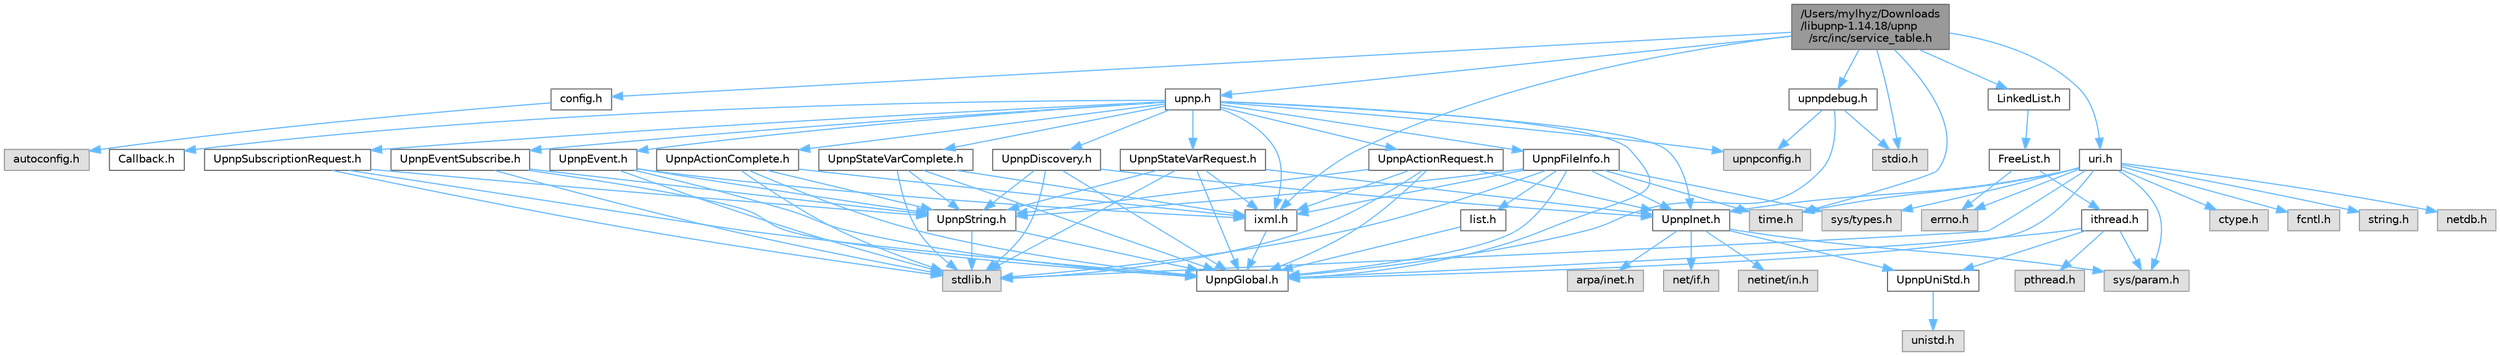 digraph "/Users/mylhyz/Downloads/libupnp-1.14.18/upnp/src/inc/service_table.h"
{
 // LATEX_PDF_SIZE
  bgcolor="transparent";
  edge [fontname=Helvetica,fontsize=10,labelfontname=Helvetica,labelfontsize=10];
  node [fontname=Helvetica,fontsize=10,shape=box,height=0.2,width=0.4];
  Node1 [id="Node000001",label="/Users/mylhyz/Downloads\l/libupnp-1.14.18/upnp\l/src/inc/service_table.h",height=0.2,width=0.4,color="gray40", fillcolor="grey60", style="filled", fontcolor="black",tooltip=" "];
  Node1 -> Node2 [id="edge1_Node000001_Node000002",color="steelblue1",style="solid",tooltip=" "];
  Node2 [id="Node000002",label="LinkedList.h",height=0.2,width=0.4,color="grey40", fillcolor="white", style="filled",URL="$LinkedList_8h.html",tooltip=" "];
  Node2 -> Node3 [id="edge2_Node000002_Node000003",color="steelblue1",style="solid",tooltip=" "];
  Node3 [id="Node000003",label="FreeList.h",height=0.2,width=0.4,color="grey40", fillcolor="white", style="filled",URL="$FreeList_8h.html",tooltip=" "];
  Node3 -> Node4 [id="edge3_Node000003_Node000004",color="steelblue1",style="solid",tooltip=" "];
  Node4 [id="Node000004",label="ithread.h",height=0.2,width=0.4,color="grey40", fillcolor="white", style="filled",URL="$ithread_8h.html",tooltip=" "];
  Node4 -> Node5 [id="edge4_Node000004_Node000005",color="steelblue1",style="solid",tooltip=" "];
  Node5 [id="Node000005",label="sys/param.h",height=0.2,width=0.4,color="grey60", fillcolor="#E0E0E0", style="filled",tooltip=" "];
  Node4 -> Node6 [id="edge5_Node000004_Node000006",color="steelblue1",style="solid",tooltip=" "];
  Node6 [id="Node000006",label="UpnpGlobal.h",height=0.2,width=0.4,color="grey40", fillcolor="white", style="filled",URL="$UpnpGlobal_8h.html",tooltip="Defines constants that for some reason are not defined on some systems."];
  Node4 -> Node7 [id="edge6_Node000004_Node000007",color="steelblue1",style="solid",tooltip=" "];
  Node7 [id="Node000007",label="UpnpUniStd.h",height=0.2,width=0.4,color="grey40", fillcolor="white", style="filled",URL="$UpnpUniStd_8h_source.html",tooltip=" "];
  Node7 -> Node8 [id="edge7_Node000007_Node000008",color="steelblue1",style="solid",tooltip=" "];
  Node8 [id="Node000008",label="unistd.h",height=0.2,width=0.4,color="grey60", fillcolor="#E0E0E0", style="filled",tooltip=" "];
  Node4 -> Node9 [id="edge8_Node000004_Node000009",color="steelblue1",style="solid",tooltip=" "];
  Node9 [id="Node000009",label="pthread.h",height=0.2,width=0.4,color="grey60", fillcolor="#E0E0E0", style="filled",tooltip=" "];
  Node3 -> Node10 [id="edge9_Node000003_Node000010",color="steelblue1",style="solid",tooltip=" "];
  Node10 [id="Node000010",label="errno.h",height=0.2,width=0.4,color="grey60", fillcolor="#E0E0E0", style="filled",tooltip=" "];
  Node1 -> Node11 [id="edge10_Node000001_Node000011",color="steelblue1",style="solid",tooltip=" "];
  Node11 [id="Node000011",label="config.h",height=0.2,width=0.4,color="grey40", fillcolor="white", style="filled",URL="$config_8h_source.html",tooltip=" "];
  Node11 -> Node12 [id="edge11_Node000011_Node000012",color="steelblue1",style="solid",tooltip=" "];
  Node12 [id="Node000012",label="autoconfig.h",height=0.2,width=0.4,color="grey60", fillcolor="#E0E0E0", style="filled",tooltip=" "];
  Node1 -> Node13 [id="edge12_Node000001_Node000013",color="steelblue1",style="solid",tooltip=" "];
  Node13 [id="Node000013",label="ixml.h",height=0.2,width=0.4,color="grey40", fillcolor="white", style="filled",URL="$ixml_8h.html",tooltip=" "];
  Node13 -> Node6 [id="edge13_Node000013_Node000006",color="steelblue1",style="solid",tooltip=" "];
  Node1 -> Node14 [id="edge14_Node000001_Node000014",color="steelblue1",style="solid",tooltip=" "];
  Node14 [id="Node000014",label="upnp.h",height=0.2,width=0.4,color="grey40", fillcolor="white", style="filled",URL="$upnp_8h.html",tooltip=" "];
  Node14 -> Node6 [id="edge15_Node000014_Node000006",color="steelblue1",style="solid",tooltip=" "];
  Node14 -> Node15 [id="edge16_Node000014_Node000015",color="steelblue1",style="solid",tooltip=" "];
  Node15 [id="Node000015",label="UpnpInet.h",height=0.2,width=0.4,color="grey40", fillcolor="white", style="filled",URL="$UpnpInet_8h.html",tooltip="Provides a platform independent way to include TCP/IP types and functions."];
  Node15 -> Node7 [id="edge17_Node000015_Node000007",color="steelblue1",style="solid",tooltip=" "];
  Node15 -> Node5 [id="edge18_Node000015_Node000005",color="steelblue1",style="solid",tooltip=" "];
  Node15 -> Node16 [id="edge19_Node000015_Node000016",color="steelblue1",style="solid",tooltip=" "];
  Node16 [id="Node000016",label="arpa/inet.h",height=0.2,width=0.4,color="grey60", fillcolor="#E0E0E0", style="filled",tooltip=" "];
  Node15 -> Node17 [id="edge20_Node000015_Node000017",color="steelblue1",style="solid",tooltip=" "];
  Node17 [id="Node000017",label="net/if.h",height=0.2,width=0.4,color="grey60", fillcolor="#E0E0E0", style="filled",tooltip=" "];
  Node15 -> Node18 [id="edge21_Node000015_Node000018",color="steelblue1",style="solid",tooltip=" "];
  Node18 [id="Node000018",label="netinet/in.h",height=0.2,width=0.4,color="grey60", fillcolor="#E0E0E0", style="filled",tooltip=" "];
  Node14 -> Node13 [id="edge22_Node000014_Node000013",color="steelblue1",style="solid",tooltip=" "];
  Node14 -> Node19 [id="edge23_Node000014_Node000019",color="steelblue1",style="solid",tooltip=" "];
  Node19 [id="Node000019",label="upnpconfig.h",height=0.2,width=0.4,color="grey60", fillcolor="#E0E0E0", style="filled",tooltip=" "];
  Node14 -> Node20 [id="edge24_Node000014_Node000020",color="steelblue1",style="solid",tooltip=" "];
  Node20 [id="Node000020",label="UpnpActionComplete.h",height=0.2,width=0.4,color="grey40", fillcolor="white", style="filled",URL="$UpnpActionComplete_8h.html",tooltip="Header file for UpnpActionComplete methods."];
  Node20 -> Node21 [id="edge25_Node000020_Node000021",color="steelblue1",style="solid",tooltip=" "];
  Node21 [id="Node000021",label="stdlib.h",height=0.2,width=0.4,color="grey60", fillcolor="#E0E0E0", style="filled",tooltip=" "];
  Node20 -> Node6 [id="edge26_Node000020_Node000006",color="steelblue1",style="solid",tooltip=" "];
  Node20 -> Node22 [id="edge27_Node000020_Node000022",color="steelblue1",style="solid",tooltip=" "];
  Node22 [id="Node000022",label="UpnpString.h",height=0.2,width=0.4,color="grey40", fillcolor="white", style="filled",URL="$UpnpString_8h.html",tooltip="UpnpString object declaration."];
  Node22 -> Node6 [id="edge28_Node000022_Node000006",color="steelblue1",style="solid",tooltip=" "];
  Node22 -> Node21 [id="edge29_Node000022_Node000021",color="steelblue1",style="solid",tooltip=" "];
  Node20 -> Node13 [id="edge30_Node000020_Node000013",color="steelblue1",style="solid",tooltip=" "];
  Node14 -> Node23 [id="edge31_Node000014_Node000023",color="steelblue1",style="solid",tooltip=" "];
  Node23 [id="Node000023",label="UpnpActionRequest.h",height=0.2,width=0.4,color="grey40", fillcolor="white", style="filled",URL="$UpnpActionRequest_8h.html",tooltip="Header file for UpnpActionRequest methods."];
  Node23 -> Node21 [id="edge32_Node000023_Node000021",color="steelblue1",style="solid",tooltip=" "];
  Node23 -> Node6 [id="edge33_Node000023_Node000006",color="steelblue1",style="solid",tooltip=" "];
  Node23 -> Node15 [id="edge34_Node000023_Node000015",color="steelblue1",style="solid",tooltip=" "];
  Node23 -> Node22 [id="edge35_Node000023_Node000022",color="steelblue1",style="solid",tooltip=" "];
  Node23 -> Node13 [id="edge36_Node000023_Node000013",color="steelblue1",style="solid",tooltip=" "];
  Node14 -> Node24 [id="edge37_Node000014_Node000024",color="steelblue1",style="solid",tooltip=" "];
  Node24 [id="Node000024",label="UpnpDiscovery.h",height=0.2,width=0.4,color="grey40", fillcolor="white", style="filled",URL="$UpnpDiscovery_8h.html",tooltip="Header file for UpnpDiscovery methods."];
  Node24 -> Node21 [id="edge38_Node000024_Node000021",color="steelblue1",style="solid",tooltip=" "];
  Node24 -> Node6 [id="edge39_Node000024_Node000006",color="steelblue1",style="solid",tooltip=" "];
  Node24 -> Node15 [id="edge40_Node000024_Node000015",color="steelblue1",style="solid",tooltip=" "];
  Node24 -> Node22 [id="edge41_Node000024_Node000022",color="steelblue1",style="solid",tooltip=" "];
  Node14 -> Node25 [id="edge42_Node000014_Node000025",color="steelblue1",style="solid",tooltip=" "];
  Node25 [id="Node000025",label="UpnpEvent.h",height=0.2,width=0.4,color="grey40", fillcolor="white", style="filled",URL="$UpnpEvent_8h.html",tooltip="Header file for UpnpEvent methods."];
  Node25 -> Node21 [id="edge43_Node000025_Node000021",color="steelblue1",style="solid",tooltip=" "];
  Node25 -> Node6 [id="edge44_Node000025_Node000006",color="steelblue1",style="solid",tooltip=" "];
  Node25 -> Node22 [id="edge45_Node000025_Node000022",color="steelblue1",style="solid",tooltip=" "];
  Node25 -> Node13 [id="edge46_Node000025_Node000013",color="steelblue1",style="solid",tooltip=" "];
  Node14 -> Node26 [id="edge47_Node000014_Node000026",color="steelblue1",style="solid",tooltip=" "];
  Node26 [id="Node000026",label="UpnpEventSubscribe.h",height=0.2,width=0.4,color="grey40", fillcolor="white", style="filled",URL="$UpnpEventSubscribe_8h.html",tooltip="Header file for UpnpEventSubscribe methods."];
  Node26 -> Node21 [id="edge48_Node000026_Node000021",color="steelblue1",style="solid",tooltip=" "];
  Node26 -> Node6 [id="edge49_Node000026_Node000006",color="steelblue1",style="solid",tooltip=" "];
  Node26 -> Node22 [id="edge50_Node000026_Node000022",color="steelblue1",style="solid",tooltip=" "];
  Node14 -> Node27 [id="edge51_Node000014_Node000027",color="steelblue1",style="solid",tooltip=" "];
  Node27 [id="Node000027",label="UpnpFileInfo.h",height=0.2,width=0.4,color="grey40", fillcolor="white", style="filled",URL="$UpnpFileInfo_8h.html",tooltip="Header file for UpnpFileInfo methods."];
  Node27 -> Node21 [id="edge52_Node000027_Node000021",color="steelblue1",style="solid",tooltip=" "];
  Node27 -> Node6 [id="edge53_Node000027_Node000006",color="steelblue1",style="solid",tooltip=" "];
  Node27 -> Node15 [id="edge54_Node000027_Node000015",color="steelblue1",style="solid",tooltip=" "];
  Node27 -> Node22 [id="edge55_Node000027_Node000022",color="steelblue1",style="solid",tooltip=" "];
  Node27 -> Node13 [id="edge56_Node000027_Node000013",color="steelblue1",style="solid",tooltip=" "];
  Node27 -> Node28 [id="edge57_Node000027_Node000028",color="steelblue1",style="solid",tooltip=" "];
  Node28 [id="Node000028",label="list.h",height=0.2,width=0.4,color="grey40", fillcolor="white", style="filled",URL="$list_8h_source.html",tooltip=" "];
  Node28 -> Node6 [id="edge58_Node000028_Node000006",color="steelblue1",style="solid",tooltip=" "];
  Node27 -> Node29 [id="edge59_Node000027_Node000029",color="steelblue1",style="solid",tooltip=" "];
  Node29 [id="Node000029",label="sys/types.h",height=0.2,width=0.4,color="grey60", fillcolor="#E0E0E0", style="filled",tooltip=" "];
  Node27 -> Node30 [id="edge60_Node000027_Node000030",color="steelblue1",style="solid",tooltip=" "];
  Node30 [id="Node000030",label="time.h",height=0.2,width=0.4,color="grey60", fillcolor="#E0E0E0", style="filled",tooltip=" "];
  Node14 -> Node31 [id="edge61_Node000014_Node000031",color="steelblue1",style="solid",tooltip=" "];
  Node31 [id="Node000031",label="UpnpStateVarComplete.h",height=0.2,width=0.4,color="grey40", fillcolor="white", style="filled",URL="$UpnpStateVarComplete_8h.html",tooltip="Header file for UpnpStateVarComplete methods."];
  Node31 -> Node21 [id="edge62_Node000031_Node000021",color="steelblue1",style="solid",tooltip=" "];
  Node31 -> Node6 [id="edge63_Node000031_Node000006",color="steelblue1",style="solid",tooltip=" "];
  Node31 -> Node22 [id="edge64_Node000031_Node000022",color="steelblue1",style="solid",tooltip=" "];
  Node31 -> Node13 [id="edge65_Node000031_Node000013",color="steelblue1",style="solid",tooltip=" "];
  Node14 -> Node32 [id="edge66_Node000014_Node000032",color="steelblue1",style="solid",tooltip=" "];
  Node32 [id="Node000032",label="UpnpStateVarRequest.h",height=0.2,width=0.4,color="grey40", fillcolor="white", style="filled",URL="$UpnpStateVarRequest_8h.html",tooltip="Header file for UpnpStateVarRequest methods."];
  Node32 -> Node21 [id="edge67_Node000032_Node000021",color="steelblue1",style="solid",tooltip=" "];
  Node32 -> Node6 [id="edge68_Node000032_Node000006",color="steelblue1",style="solid",tooltip=" "];
  Node32 -> Node15 [id="edge69_Node000032_Node000015",color="steelblue1",style="solid",tooltip=" "];
  Node32 -> Node22 [id="edge70_Node000032_Node000022",color="steelblue1",style="solid",tooltip=" "];
  Node32 -> Node13 [id="edge71_Node000032_Node000013",color="steelblue1",style="solid",tooltip=" "];
  Node14 -> Node33 [id="edge72_Node000014_Node000033",color="steelblue1",style="solid",tooltip=" "];
  Node33 [id="Node000033",label="UpnpSubscriptionRequest.h",height=0.2,width=0.4,color="grey40", fillcolor="white", style="filled",URL="$UpnpSubscriptionRequest_8h.html",tooltip="Header file for UpnpSubscriptionRequest methods."];
  Node33 -> Node21 [id="edge73_Node000033_Node000021",color="steelblue1",style="solid",tooltip=" "];
  Node33 -> Node6 [id="edge74_Node000033_Node000006",color="steelblue1",style="solid",tooltip=" "];
  Node33 -> Node22 [id="edge75_Node000033_Node000022",color="steelblue1",style="solid",tooltip=" "];
  Node14 -> Node34 [id="edge76_Node000014_Node000034",color="steelblue1",style="solid",tooltip=" "];
  Node34 [id="Node000034",label="Callback.h",height=0.2,width=0.4,color="grey40", fillcolor="white", style="filled",URL="$Callback_8h.html",tooltip=" "];
  Node1 -> Node35 [id="edge77_Node000001_Node000035",color="steelblue1",style="solid",tooltip=" "];
  Node35 [id="Node000035",label="upnpdebug.h",height=0.2,width=0.4,color="grey40", fillcolor="white", style="filled",URL="$upnpdebug_8h.html",tooltip=" "];
  Node35 -> Node6 [id="edge78_Node000035_Node000006",color="steelblue1",style="solid",tooltip=" "];
  Node35 -> Node19 [id="edge79_Node000035_Node000019",color="steelblue1",style="solid",tooltip=" "];
  Node35 -> Node36 [id="edge80_Node000035_Node000036",color="steelblue1",style="solid",tooltip=" "];
  Node36 [id="Node000036",label="stdio.h",height=0.2,width=0.4,color="grey60", fillcolor="#E0E0E0", style="filled",tooltip=" "];
  Node1 -> Node37 [id="edge81_Node000001_Node000037",color="steelblue1",style="solid",tooltip=" "];
  Node37 [id="Node000037",label="uri.h",height=0.2,width=0.4,color="grey40", fillcolor="white", style="filled",URL="$uri_8h.html",tooltip=" "];
  Node37 -> Node5 [id="edge82_Node000037_Node000005",color="steelblue1",style="solid",tooltip=" "];
  Node37 -> Node6 [id="edge83_Node000037_Node000006",color="steelblue1",style="solid",tooltip=" "];
  Node37 -> Node15 [id="edge84_Node000037_Node000015",color="steelblue1",style="solid",tooltip=" "];
  Node37 -> Node38 [id="edge85_Node000037_Node000038",color="steelblue1",style="solid",tooltip=" "];
  Node38 [id="Node000038",label="ctype.h",height=0.2,width=0.4,color="grey60", fillcolor="#E0E0E0", style="filled",tooltip=" "];
  Node37 -> Node10 [id="edge86_Node000037_Node000010",color="steelblue1",style="solid",tooltip=" "];
  Node37 -> Node39 [id="edge87_Node000037_Node000039",color="steelblue1",style="solid",tooltip=" "];
  Node39 [id="Node000039",label="fcntl.h",height=0.2,width=0.4,color="grey60", fillcolor="#E0E0E0", style="filled",tooltip=" "];
  Node37 -> Node21 [id="edge88_Node000037_Node000021",color="steelblue1",style="solid",tooltip=" "];
  Node37 -> Node40 [id="edge89_Node000037_Node000040",color="steelblue1",style="solid",tooltip=" "];
  Node40 [id="Node000040",label="string.h",height=0.2,width=0.4,color="grey60", fillcolor="#E0E0E0", style="filled",tooltip=" "];
  Node37 -> Node29 [id="edge90_Node000037_Node000029",color="steelblue1",style="solid",tooltip=" "];
  Node37 -> Node30 [id="edge91_Node000037_Node000030",color="steelblue1",style="solid",tooltip=" "];
  Node37 -> Node41 [id="edge92_Node000037_Node000041",color="steelblue1",style="solid",tooltip=" "];
  Node41 [id="Node000041",label="netdb.h",height=0.2,width=0.4,color="grey60", fillcolor="#E0E0E0", style="filled",tooltip=" "];
  Node1 -> Node36 [id="edge93_Node000001_Node000036",color="steelblue1",style="solid",tooltip=" "];
  Node1 -> Node30 [id="edge94_Node000001_Node000030",color="steelblue1",style="solid",tooltip=" "];
}

